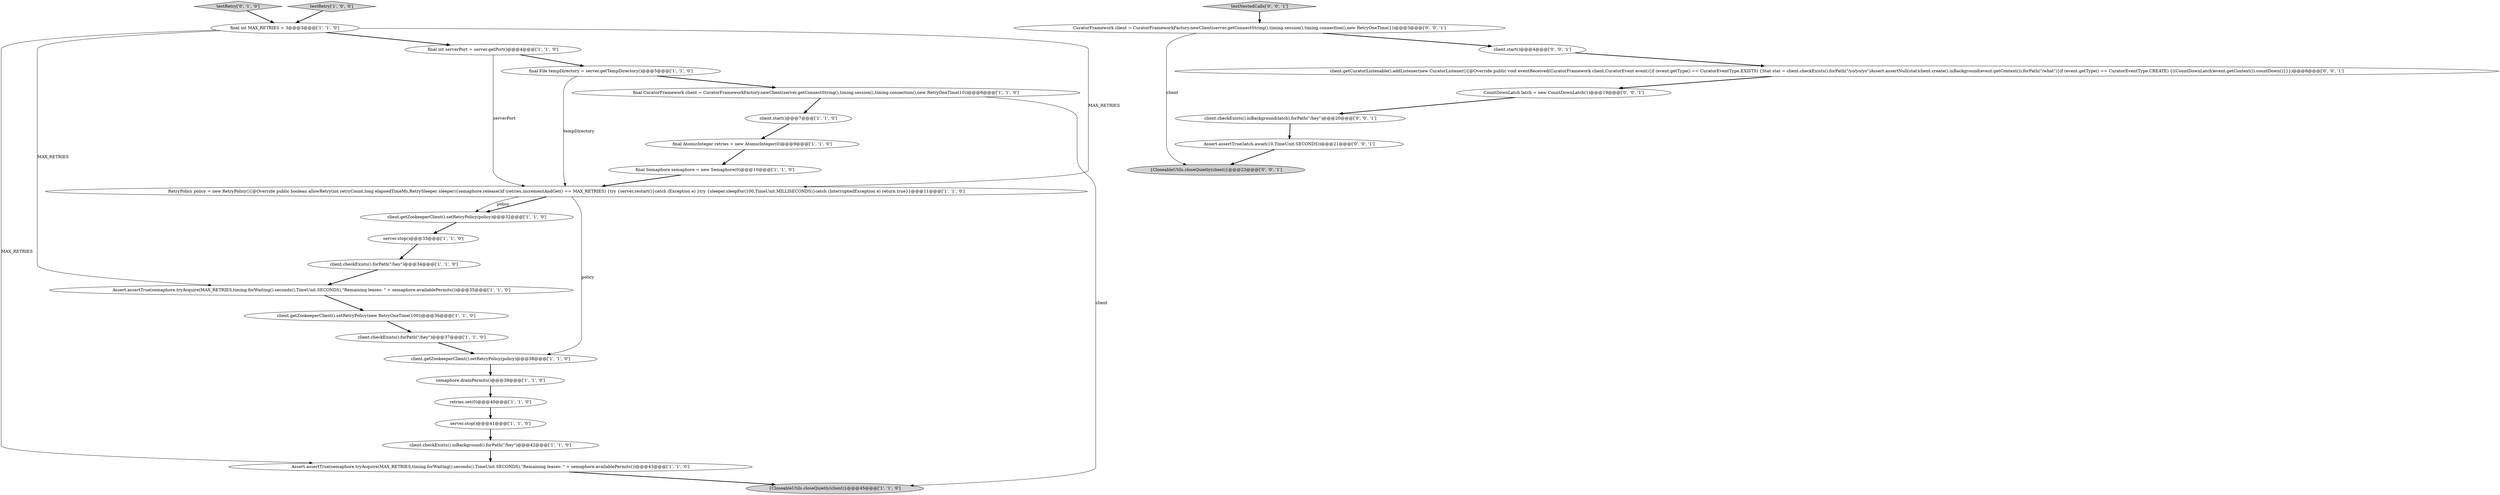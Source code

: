 digraph {
16 [style = filled, label = "{CloseableUtils.closeQuietly(client)}@@@45@@@['1', '1', '0']", fillcolor = lightgray, shape = ellipse image = "AAA0AAABBB1BBB"];
4 [style = filled, label = "RetryPolicy policy = new RetryPolicy(){@Override public boolean allowRetry(int retryCount,long elapsedTimeMs,RetrySleeper sleeper){semaphore.release()if (retries.incrementAndGet() == MAX_RETRIES) {try {server.restart()}catch (Exception e) }try {sleeper.sleepFor(100,TimeUnit.MILLISECONDS)}catch (InterruptedException e) return true}}@@@11@@@['1', '1', '0']", fillcolor = white, shape = ellipse image = "AAA0AAABBB1BBB"];
20 [style = filled, label = "client.checkExists().forPath(\"/hey\")@@@37@@@['1', '1', '0']", fillcolor = white, shape = ellipse image = "AAA0AAABBB1BBB"];
9 [style = filled, label = "server.stop()@@@33@@@['1', '1', '0']", fillcolor = white, shape = ellipse image = "AAA0AAABBB1BBB"];
11 [style = filled, label = "final Semaphore semaphore = new Semaphore(0)@@@10@@@['1', '1', '0']", fillcolor = white, shape = ellipse image = "AAA0AAABBB1BBB"];
28 [style = filled, label = "client.getCuratorListenable().addListener(new CuratorListener(){@Override public void eventReceived(CuratorFramework client,CuratorEvent event){if (event.getType() == CuratorEventType.EXISTS) {Stat stat = client.checkExists().forPath(\"/yo/yo/yo\")Assert.assertNull(stat)client.create().inBackground(event.getContext()).forPath(\"/what\")}if (event.getType() == CuratorEventType.CREATE) {((CountDownLatch)event.getContext()).countDown()}}})@@@6@@@['0', '0', '1']", fillcolor = white, shape = ellipse image = "AAA0AAABBB3BBB"];
21 [style = filled, label = "Assert.assertTrue(semaphore.tryAcquire(MAX_RETRIES,timing.forWaiting().seconds(),TimeUnit.SECONDS),\"Remaining leases: \" + semaphore.availablePermits())@@@35@@@['1', '1', '0']", fillcolor = white, shape = ellipse image = "AAA0AAABBB1BBB"];
15 [style = filled, label = "client.getZookeeperClient().setRetryPolicy(new RetryOneTime(100))@@@36@@@['1', '1', '0']", fillcolor = white, shape = ellipse image = "AAA0AAABBB1BBB"];
25 [style = filled, label = "{CloseableUtils.closeQuietly(client)}@@@23@@@['0', '0', '1']", fillcolor = lightgray, shape = ellipse image = "AAA0AAABBB3BBB"];
12 [style = filled, label = "final int MAX_RETRIES = 3@@@3@@@['1', '1', '0']", fillcolor = white, shape = ellipse image = "AAA0AAABBB1BBB"];
10 [style = filled, label = "final int serverPort = server.getPort()@@@4@@@['1', '1', '0']", fillcolor = white, shape = ellipse image = "AAA0AAABBB1BBB"];
3 [style = filled, label = "client.getZookeeperClient().setRetryPolicy(policy)@@@38@@@['1', '1', '0']", fillcolor = white, shape = ellipse image = "AAA0AAABBB1BBB"];
1 [style = filled, label = "server.stop()@@@41@@@['1', '1', '0']", fillcolor = white, shape = ellipse image = "AAA0AAABBB1BBB"];
5 [style = filled, label = "Assert.assertTrue(semaphore.tryAcquire(MAX_RETRIES,timing.forWaiting().seconds(),TimeUnit.SECONDS),\"Remaining leases: \" + semaphore.availablePermits())@@@43@@@['1', '1', '0']", fillcolor = white, shape = ellipse image = "AAA0AAABBB1BBB"];
22 [style = filled, label = "testRetry['0', '1', '0']", fillcolor = lightgray, shape = diamond image = "AAA0AAABBB2BBB"];
29 [style = filled, label = "Assert.assertTrue(latch.await(10,TimeUnit.SECONDS))@@@21@@@['0', '0', '1']", fillcolor = white, shape = ellipse image = "AAA0AAABBB3BBB"];
7 [style = filled, label = "client.getZookeeperClient().setRetryPolicy(policy)@@@32@@@['1', '1', '0']", fillcolor = white, shape = ellipse image = "AAA0AAABBB1BBB"];
8 [style = filled, label = "semaphore.drainPermits()@@@39@@@['1', '1', '0']", fillcolor = white, shape = ellipse image = "AAA0AAABBB1BBB"];
27 [style = filled, label = "client.start()@@@4@@@['0', '0', '1']", fillcolor = white, shape = ellipse image = "AAA0AAABBB3BBB"];
6 [style = filled, label = "testRetry['1', '0', '0']", fillcolor = lightgray, shape = diamond image = "AAA0AAABBB1BBB"];
14 [style = filled, label = "client.start()@@@7@@@['1', '1', '0']", fillcolor = white, shape = ellipse image = "AAA0AAABBB1BBB"];
30 [style = filled, label = "testNestedCalls['0', '0', '1']", fillcolor = lightgray, shape = diamond image = "AAA0AAABBB3BBB"];
2 [style = filled, label = "client.checkExists().inBackground().forPath(\"/hey\")@@@42@@@['1', '1', '0']", fillcolor = white, shape = ellipse image = "AAA0AAABBB1BBB"];
17 [style = filled, label = "retries.set(0)@@@40@@@['1', '1', '0']", fillcolor = white, shape = ellipse image = "AAA0AAABBB1BBB"];
24 [style = filled, label = "CountDownLatch latch = new CountDownLatch(1)@@@19@@@['0', '0', '1']", fillcolor = white, shape = ellipse image = "AAA0AAABBB3BBB"];
26 [style = filled, label = "CuratorFramework client = CuratorFrameworkFactory.newClient(server.getConnectString(),timing.session(),timing.connection(),new RetryOneTime(1))@@@3@@@['0', '0', '1']", fillcolor = white, shape = ellipse image = "AAA0AAABBB3BBB"];
18 [style = filled, label = "final File tempDirectory = server.getTempDirectory()@@@5@@@['1', '1', '0']", fillcolor = white, shape = ellipse image = "AAA0AAABBB1BBB"];
0 [style = filled, label = "final AtomicInteger retries = new AtomicInteger(0)@@@9@@@['1', '1', '0']", fillcolor = white, shape = ellipse image = "AAA0AAABBB1BBB"];
13 [style = filled, label = "final CuratorFramework client = CuratorFrameworkFactory.newClient(server.getConnectString(),timing.session(),timing.connection(),new RetryOneTime(10))@@@6@@@['1', '1', '0']", fillcolor = white, shape = ellipse image = "AAA0AAABBB1BBB"];
19 [style = filled, label = "client.checkExists().forPath(\"/hey\")@@@34@@@['1', '1', '0']", fillcolor = white, shape = ellipse image = "AAA0AAABBB1BBB"];
23 [style = filled, label = "client.checkExists().inBackground(latch).forPath(\"/hey\")@@@20@@@['0', '0', '1']", fillcolor = white, shape = ellipse image = "AAA0AAABBB3BBB"];
9->19 [style = bold, label=""];
4->3 [style = solid, label="policy"];
30->26 [style = bold, label=""];
11->4 [style = bold, label=""];
20->3 [style = bold, label=""];
4->7 [style = bold, label=""];
21->15 [style = bold, label=""];
24->23 [style = bold, label=""];
27->28 [style = bold, label=""];
7->9 [style = bold, label=""];
2->5 [style = bold, label=""];
26->25 [style = solid, label="client"];
12->4 [style = solid, label="MAX_RETRIES"];
18->13 [style = bold, label=""];
14->0 [style = bold, label=""];
8->17 [style = bold, label=""];
26->27 [style = bold, label=""];
0->11 [style = bold, label=""];
29->25 [style = bold, label=""];
10->18 [style = bold, label=""];
4->7 [style = solid, label="policy"];
19->21 [style = bold, label=""];
12->10 [style = bold, label=""];
28->24 [style = bold, label=""];
3->8 [style = bold, label=""];
6->12 [style = bold, label=""];
15->20 [style = bold, label=""];
10->4 [style = solid, label="serverPort"];
12->21 [style = solid, label="MAX_RETRIES"];
22->12 [style = bold, label=""];
13->14 [style = bold, label=""];
18->4 [style = solid, label="tempDirectory"];
1->2 [style = bold, label=""];
5->16 [style = bold, label=""];
13->16 [style = solid, label="client"];
23->29 [style = bold, label=""];
17->1 [style = bold, label=""];
12->5 [style = solid, label="MAX_RETRIES"];
}
